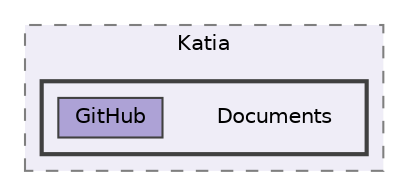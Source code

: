 digraph "C:/Users/Katia/Documents"
{
 // LATEX_PDF_SIZE
  bgcolor="transparent";
  edge [fontname=Helvetica,fontsize=10,labelfontname=Helvetica,labelfontsize=10];
  node [fontname=Helvetica,fontsize=10,shape=box,height=0.2,width=0.4];
  compound=true
  subgraph clusterdir_637d194757e133fd17769c23e1116c69 {
    graph [ bgcolor="#efedf7", pencolor="grey50", label="Katia", fontname=Helvetica,fontsize=10 style="filled,dashed", URL="dir_637d194757e133fd17769c23e1116c69.html",tooltip=""]
  subgraph clusterdir_9629fd0e93f53ebb15aab094e08ca5b5 {
    graph [ bgcolor="#efedf7", pencolor="grey25", label="", fontname=Helvetica,fontsize=10 style="filled,bold", URL="dir_9629fd0e93f53ebb15aab094e08ca5b5.html",tooltip=""]
    dir_9629fd0e93f53ebb15aab094e08ca5b5 [shape=plaintext, label="Documents"];
  dir_82d09b75812927f75554ad46f1f56e88 [label="GitHub", fillcolor="#ada2d6", color="grey25", style="filled", URL="dir_82d09b75812927f75554ad46f1f56e88.html",tooltip=""];
  }
  }
}
